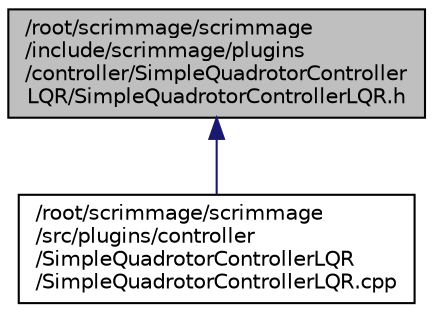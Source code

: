digraph "/root/scrimmage/scrimmage/include/scrimmage/plugins/controller/SimpleQuadrotorControllerLQR/SimpleQuadrotorControllerLQR.h"
{
 // LATEX_PDF_SIZE
  edge [fontname="Helvetica",fontsize="10",labelfontname="Helvetica",labelfontsize="10"];
  node [fontname="Helvetica",fontsize="10",shape=record];
  Node1 [label="/root/scrimmage/scrimmage\l/include/scrimmage/plugins\l/controller/SimpleQuadrotorController\lLQR/SimpleQuadrotorControllerLQR.h",height=0.2,width=0.4,color="black", fillcolor="grey75", style="filled", fontcolor="black",tooltip="Brief file description."];
  Node1 -> Node2 [dir="back",color="midnightblue",fontsize="10",style="solid",fontname="Helvetica"];
  Node2 [label="/root/scrimmage/scrimmage\l/src/plugins/controller\l/SimpleQuadrotorControllerLQR\l/SimpleQuadrotorControllerLQR.cpp",height=0.2,width=0.4,color="black", fillcolor="white", style="filled",URL="$SimpleQuadrotorControllerLQR_8cpp.html",tooltip="Brief file description."];
}
